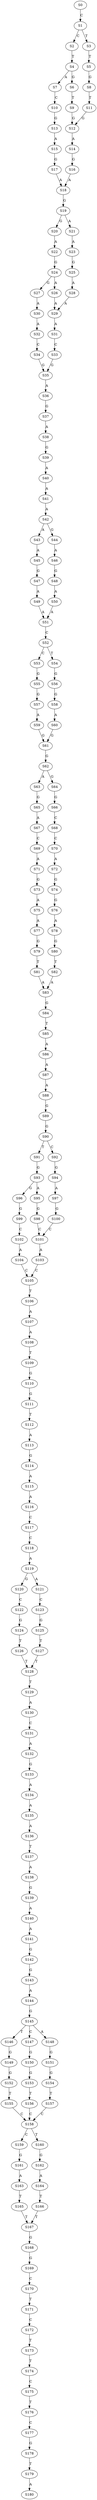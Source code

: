 strict digraph  {
	S0 -> S1 [ label = C ];
	S1 -> S2 [ label = C ];
	S1 -> S3 [ label = T ];
	S2 -> S4 [ label = T ];
	S3 -> S5 [ label = T ];
	S4 -> S6 [ label = G ];
	S4 -> S7 [ label = A ];
	S5 -> S8 [ label = G ];
	S6 -> S9 [ label = T ];
	S7 -> S10 [ label = C ];
	S8 -> S11 [ label = T ];
	S9 -> S12 [ label = G ];
	S10 -> S13 [ label = G ];
	S11 -> S12 [ label = G ];
	S12 -> S14 [ label = A ];
	S13 -> S15 [ label = A ];
	S14 -> S16 [ label = G ];
	S15 -> S17 [ label = G ];
	S16 -> S18 [ label = A ];
	S17 -> S18 [ label = A ];
	S18 -> S19 [ label = G ];
	S19 -> S20 [ label = G ];
	S19 -> S21 [ label = A ];
	S20 -> S22 [ label = A ];
	S21 -> S23 [ label = A ];
	S22 -> S24 [ label = G ];
	S23 -> S25 [ label = G ];
	S24 -> S26 [ label = A ];
	S24 -> S27 [ label = G ];
	S25 -> S28 [ label = A ];
	S26 -> S29 [ label = A ];
	S27 -> S30 [ label = A ];
	S28 -> S29 [ label = A ];
	S29 -> S31 [ label = A ];
	S30 -> S32 [ label = A ];
	S31 -> S33 [ label = C ];
	S32 -> S34 [ label = C ];
	S33 -> S35 [ label = G ];
	S34 -> S35 [ label = G ];
	S35 -> S36 [ label = A ];
	S36 -> S37 [ label = G ];
	S37 -> S38 [ label = A ];
	S38 -> S39 [ label = G ];
	S39 -> S40 [ label = A ];
	S40 -> S41 [ label = A ];
	S41 -> S42 [ label = A ];
	S42 -> S43 [ label = A ];
	S42 -> S44 [ label = G ];
	S43 -> S45 [ label = A ];
	S44 -> S46 [ label = A ];
	S45 -> S47 [ label = G ];
	S46 -> S48 [ label = G ];
	S47 -> S49 [ label = A ];
	S48 -> S50 [ label = A ];
	S49 -> S51 [ label = A ];
	S50 -> S51 [ label = A ];
	S51 -> S52 [ label = C ];
	S52 -> S53 [ label = C ];
	S52 -> S54 [ label = T ];
	S53 -> S55 [ label = G ];
	S54 -> S56 [ label = G ];
	S55 -> S57 [ label = G ];
	S56 -> S58 [ label = G ];
	S57 -> S59 [ label = A ];
	S58 -> S60 [ label = A ];
	S59 -> S61 [ label = G ];
	S60 -> S61 [ label = G ];
	S61 -> S62 [ label = G ];
	S62 -> S63 [ label = A ];
	S62 -> S64 [ label = G ];
	S63 -> S65 [ label = G ];
	S64 -> S66 [ label = G ];
	S65 -> S67 [ label = A ];
	S66 -> S68 [ label = C ];
	S67 -> S69 [ label = C ];
	S68 -> S70 [ label = C ];
	S69 -> S71 [ label = A ];
	S70 -> S72 [ label = A ];
	S71 -> S73 [ label = G ];
	S72 -> S74 [ label = G ];
	S73 -> S75 [ label = A ];
	S74 -> S76 [ label = G ];
	S75 -> S77 [ label = A ];
	S76 -> S78 [ label = A ];
	S77 -> S79 [ label = G ];
	S78 -> S80 [ label = G ];
	S79 -> S81 [ label = T ];
	S80 -> S82 [ label = T ];
	S81 -> S83 [ label = A ];
	S82 -> S83 [ label = A ];
	S83 -> S84 [ label = G ];
	S84 -> S85 [ label = T ];
	S85 -> S86 [ label = A ];
	S86 -> S87 [ label = A ];
	S87 -> S88 [ label = A ];
	S88 -> S89 [ label = G ];
	S89 -> S90 [ label = G ];
	S90 -> S91 [ label = T ];
	S90 -> S92 [ label = C ];
	S91 -> S93 [ label = G ];
	S92 -> S94 [ label = G ];
	S93 -> S95 [ label = A ];
	S93 -> S96 [ label = G ];
	S94 -> S97 [ label = A ];
	S95 -> S98 [ label = G ];
	S96 -> S99 [ label = G ];
	S97 -> S100 [ label = G ];
	S98 -> S101 [ label = C ];
	S99 -> S102 [ label = C ];
	S100 -> S101 [ label = C ];
	S101 -> S103 [ label = A ];
	S102 -> S104 [ label = A ];
	S103 -> S105 [ label = C ];
	S104 -> S105 [ label = C ];
	S105 -> S106 [ label = T ];
	S106 -> S107 [ label = A ];
	S107 -> S108 [ label = A ];
	S108 -> S109 [ label = T ];
	S109 -> S110 [ label = G ];
	S110 -> S111 [ label = G ];
	S111 -> S112 [ label = T ];
	S112 -> S113 [ label = A ];
	S113 -> S114 [ label = G ];
	S114 -> S115 [ label = A ];
	S115 -> S116 [ label = A ];
	S116 -> S117 [ label = C ];
	S117 -> S118 [ label = C ];
	S118 -> S119 [ label = A ];
	S119 -> S120 [ label = G ];
	S119 -> S121 [ label = A ];
	S120 -> S122 [ label = C ];
	S121 -> S123 [ label = C ];
	S122 -> S124 [ label = G ];
	S123 -> S125 [ label = G ];
	S124 -> S126 [ label = T ];
	S125 -> S127 [ label = T ];
	S126 -> S128 [ label = T ];
	S127 -> S128 [ label = T ];
	S128 -> S129 [ label = T ];
	S129 -> S130 [ label = A ];
	S130 -> S131 [ label = C ];
	S131 -> S132 [ label = A ];
	S132 -> S133 [ label = G ];
	S133 -> S134 [ label = A ];
	S134 -> S135 [ label = A ];
	S135 -> S136 [ label = A ];
	S136 -> S137 [ label = T ];
	S137 -> S138 [ label = A ];
	S138 -> S139 [ label = G ];
	S139 -> S140 [ label = A ];
	S140 -> S141 [ label = A ];
	S141 -> S142 [ label = G ];
	S142 -> S143 [ label = G ];
	S143 -> S144 [ label = A ];
	S144 -> S145 [ label = G ];
	S145 -> S146 [ label = T ];
	S145 -> S147 [ label = C ];
	S145 -> S148 [ label = A ];
	S146 -> S149 [ label = G ];
	S147 -> S150 [ label = G ];
	S148 -> S151 [ label = G ];
	S149 -> S152 [ label = G ];
	S150 -> S153 [ label = G ];
	S151 -> S154 [ label = G ];
	S152 -> S155 [ label = T ];
	S153 -> S156 [ label = T ];
	S154 -> S157 [ label = T ];
	S155 -> S158 [ label = C ];
	S156 -> S158 [ label = C ];
	S157 -> S158 [ label = C ];
	S158 -> S159 [ label = C ];
	S158 -> S160 [ label = T ];
	S159 -> S161 [ label = G ];
	S160 -> S162 [ label = G ];
	S161 -> S163 [ label = A ];
	S162 -> S164 [ label = A ];
	S163 -> S165 [ label = T ];
	S164 -> S166 [ label = T ];
	S165 -> S167 [ label = T ];
	S166 -> S167 [ label = T ];
	S167 -> S168 [ label = G ];
	S168 -> S169 [ label = G ];
	S169 -> S170 [ label = C ];
	S170 -> S171 [ label = T ];
	S171 -> S172 [ label = C ];
	S172 -> S173 [ label = T ];
	S173 -> S174 [ label = T ];
	S174 -> S175 [ label = C ];
	S175 -> S176 [ label = T ];
	S176 -> S177 [ label = C ];
	S177 -> S178 [ label = G ];
	S178 -> S179 [ label = T ];
	S179 -> S180 [ label = A ];
}
